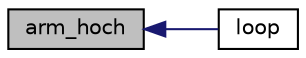 digraph "arm_hoch"
{
  edge [fontname="Helvetica",fontsize="10",labelfontname="Helvetica",labelfontsize="10"];
  node [fontname="Helvetica",fontsize="10",shape=record];
  rankdir="LR";
  Node1 [label="arm_hoch",height=0.2,width=0.4,color="black", fillcolor="grey75", style="filled", fontcolor="black"];
  Node1 -> Node2 [dir="back",color="midnightblue",fontsize="10",style="solid"];
  Node2 [label="loop",height=0.2,width=0.4,color="black", fillcolor="white", style="filled",URL="$Arduino__kommentiert_8ino.html#afe461d27b9c48d5921c00d521181f12f"];
}
